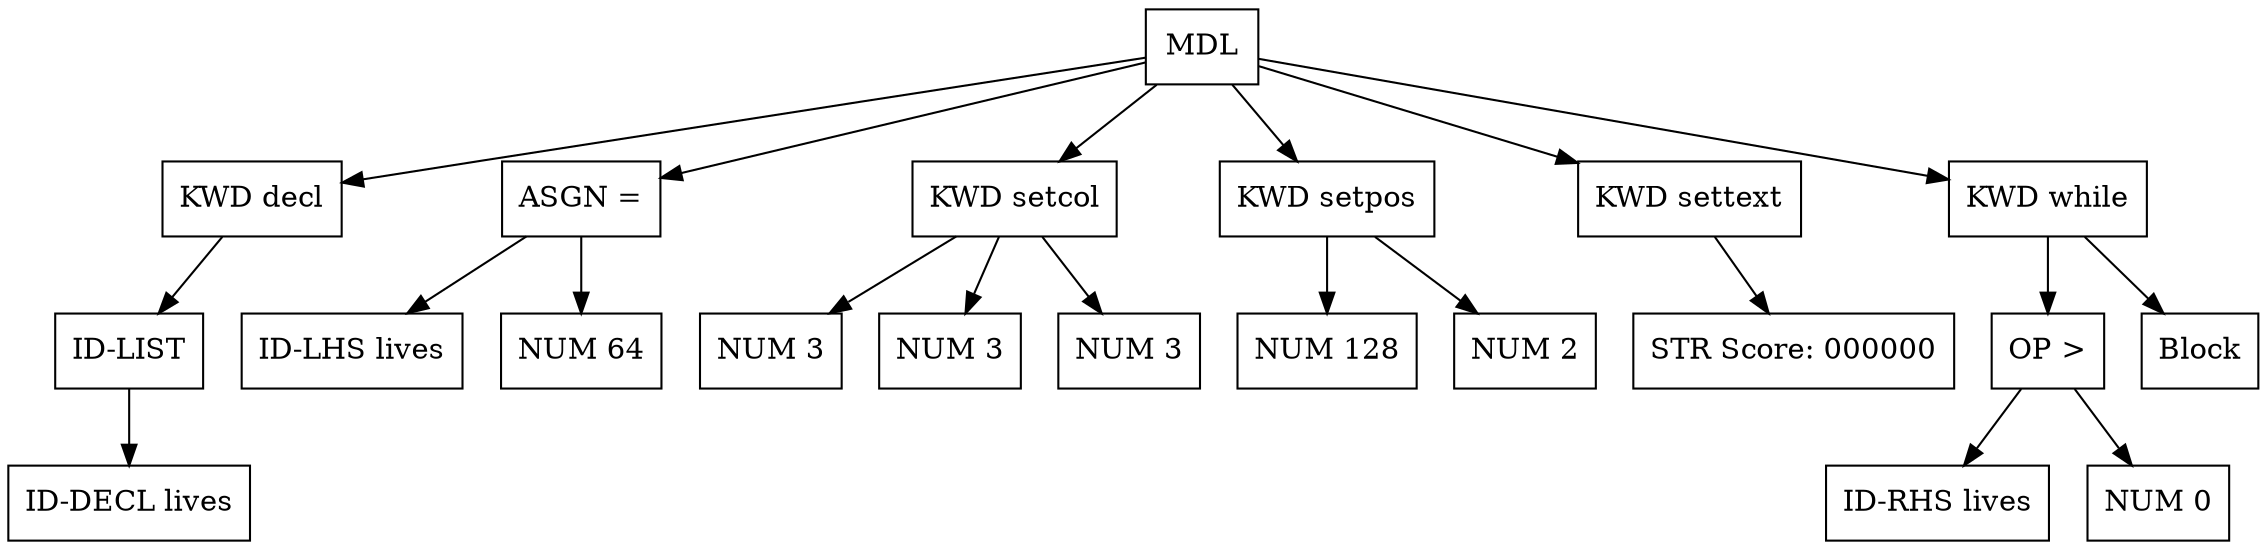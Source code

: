 digraph G {
node [shape = circle];
node695 [ uuid = "49a259e7-06f8-42ab-a09d-51f87a2d12c1" shape = "record" label = "MDL
 " ];
node696 [ uuid = "69554693-5200-4903-a22f-c17e9d974d43" shape = "record" label = "KWD
 decl" ];
node697 [ uuid = "d0c4007f-fc5d-4462-a2c3-d5c6e40dd358" shape = "record" label = "ID-LIST
 " ];
node698 [ uuid = "194bc143-cfd2-486b-94c4-719288f1acf5" shape = "record" label = "ID-DECL
 lives" ];
node697 -> node698;
node696 -> node697;
node695 -> node696;
node700 [ uuid = "54fde6bc-d86b-431a-9a09-aa32f0639186" shape = "record" label = "ASGN
 =" ];
node699 [ uuid = "64634ae7-36a0-4bd7-a459-9ecd31e54669" shape = "record" label = "ID-LHS
 lives" ];
node700 -> node699;
node701 [ uuid = "43651a7f-5df4-4fba-b37d-f6eb29334214" shape = "record" label = "NUM
 64" ];
node700 -> node701;
node695 -> node700;
node702 [ uuid = "fd2334f1-766b-44f6-8f35-cb59ee976bed" shape = "record" label = "KWD
 setcol" ];
node703 [ uuid = "b31037ca-88dc-4812-a2c6-ca2e1d4233ba" shape = "record" label = "NUM
 3" ];
node702 -> node703;
node704 [ uuid = "87632296-2655-431e-9a0e-7074350bbe9e" shape = "record" label = "NUM
 3" ];
node702 -> node704;
node705 [ uuid = "62ec6747-baa2-43d0-9c69-97e1591219cf" shape = "record" label = "NUM
 3" ];
node702 -> node705;
node695 -> node702;
node706 [ uuid = "bb0284aa-a770-4f4c-85b5-4a80493ab0fb" shape = "record" label = "KWD
 setpos" ];
node707 [ uuid = "e0ef9d3e-3058-40ec-9e07-feda056d3030" shape = "record" label = "NUM
 128" ];
node706 -> node707;
node708 [ uuid = "efc02c56-31b8-4e87-9448-6069643eab88" shape = "record" label = "NUM
 2" ];
node706 -> node708;
node695 -> node706;
node709 [ uuid = "7946145d-4b62-4548-b8cf-564bd7de620b" shape = "record" label = "KWD
 settext" ];
node710 [ uuid = "a0abb6d5-6f39-43c1-bc07-70b5b3ba277b" shape = "record" label = "STR
 Score: 000000" ];
node709 -> node710;
node695 -> node709;
node711 [ uuid = "88e9e6f7-142c-4248-ac2d-f749aaa92f29" shape = "record" label = "KWD
 while" ];
node713 [ uuid = "68c4c763-e232-4beb-8613-b141e759845d" shape = "record" label = "OP
 \>" ];
node712 [ uuid = "284f8a14-e222-49c7-9e93-5732893d575c" shape = "record" label = "ID-RHS
 lives" ];
node713 -> node712;
node714 [ uuid = "f63a2d0b-26cf-4244-a216-e7402433610f" shape = "record" label = "NUM
 0" ];
node713 -> node714;
node711 -> node713;
node715 [ uuid = "152987ed-912d-46f2-9432-e80406d2f1b2" shape = "record" label = "Block
 " ];
node711 -> node715;
node695 -> node711;
}
